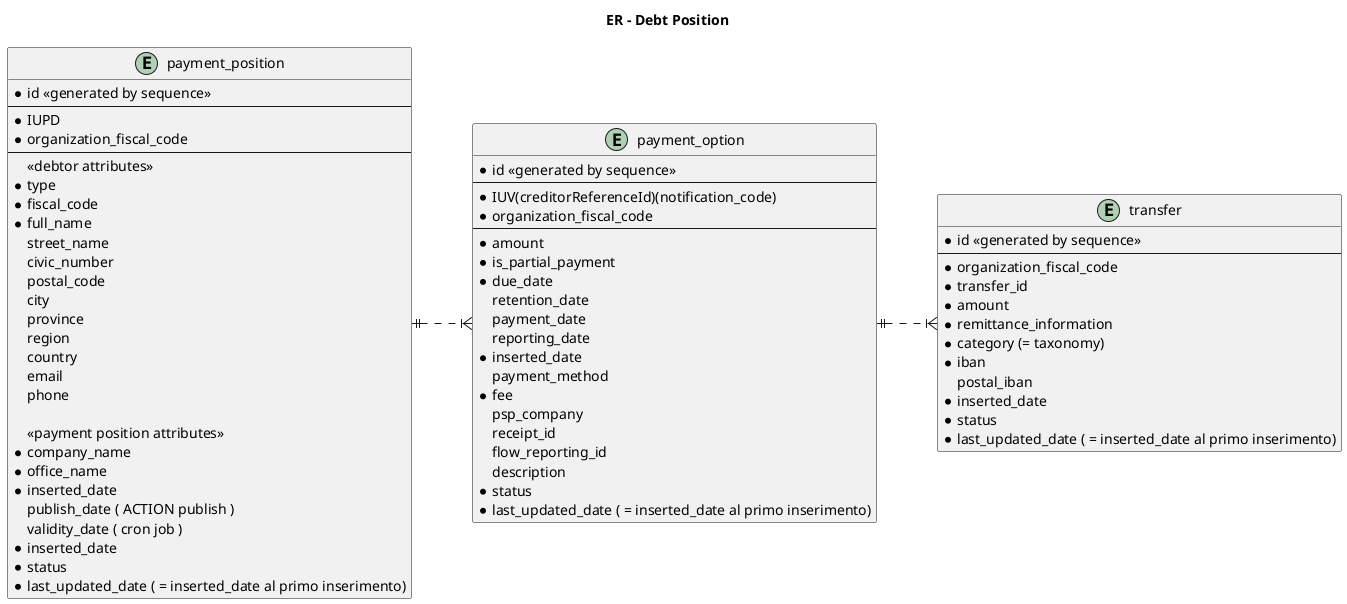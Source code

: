 @startuml ER-debtPosition
left to right direction

title ER - Debt Position


entity payment_position {
  * id <<generated by sequence>>
  --
  * IUPD
  * organization_fiscal_code
  --
  <<debtor attributes>>
  * type
  * fiscal_code
  * full_name
  street_name
  civic_number
  postal_code
  city
  province
  region
  country
  email
  phone
  
  <<payment position attributes>>
  * company_name
  * office_name
  * inserted_date 
    publish_date ( ACTION publish )
    validity_date ( cron job )
  * inserted_date 
  * status 
  * last_updated_date ( = inserted_date al primo inserimento)
}


entity payment_option {
  * id <<generated by sequence>>
  --
  * IUV(creditorReferenceId)(notification_code)
  * organization_fiscal_code
  --
  * amount
  * is_partial_payment
  * due_date
    retention_date
    payment_date
    reporting_date
  * inserted_date
    payment_method
  * fee
    psp_company
    receipt_id
    flow_reporting_id
    description
  * status
  * last_updated_date ( = inserted_date al primo inserimento)
}


entity transfer {
  * id <<generated by sequence>>
  --
  * organization_fiscal_code
  * transfer_id
  * amount
  * remittance_information
  * category (= taxonomy)
  * iban
    postal_iban
  * inserted_date
  * status
  * last_updated_date ( = inserted_date al primo inserimento) 
}

payment_position ||..|{ payment_option
payment_option ||..|{ transfer
@enduml